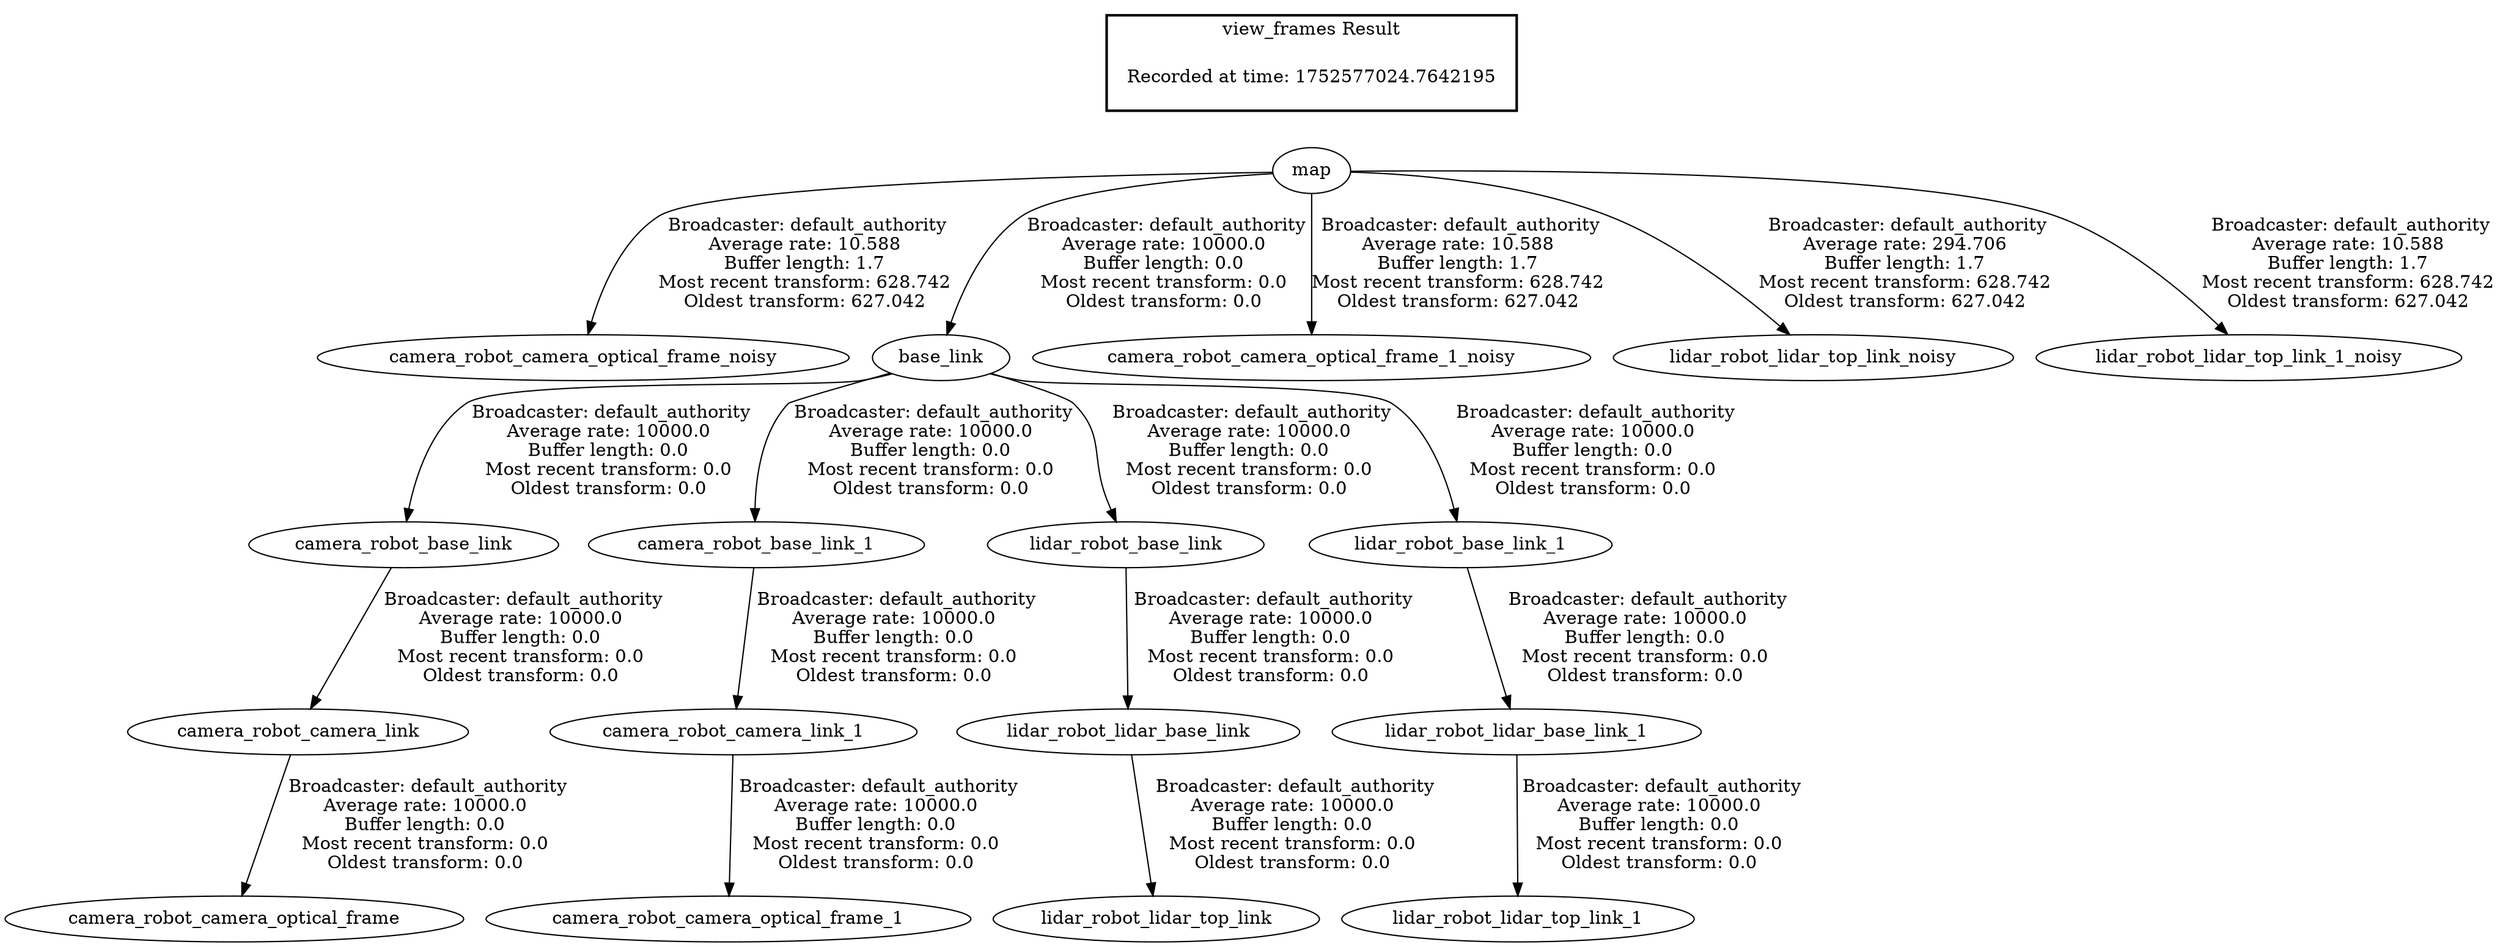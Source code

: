 digraph G {
"map" -> "camera_robot_camera_optical_frame_noisy"[label=" Broadcaster: default_authority\nAverage rate: 10.588\nBuffer length: 1.7\nMost recent transform: 628.742\nOldest transform: 627.042\n"];
"camera_robot_base_link" -> "camera_robot_camera_link"[label=" Broadcaster: default_authority\nAverage rate: 10000.0\nBuffer length: 0.0\nMost recent transform: 0.0\nOldest transform: 0.0\n"];
"base_link" -> "camera_robot_base_link"[label=" Broadcaster: default_authority\nAverage rate: 10000.0\nBuffer length: 0.0\nMost recent transform: 0.0\nOldest transform: 0.0\n"];
"camera_robot_base_link_1" -> "camera_robot_camera_link_1"[label=" Broadcaster: default_authority\nAverage rate: 10000.0\nBuffer length: 0.0\nMost recent transform: 0.0\nOldest transform: 0.0\n"];
"base_link" -> "camera_robot_base_link_1"[label=" Broadcaster: default_authority\nAverage rate: 10000.0\nBuffer length: 0.0\nMost recent transform: 0.0\nOldest transform: 0.0\n"];
"camera_robot_camera_link" -> "camera_robot_camera_optical_frame"[label=" Broadcaster: default_authority\nAverage rate: 10000.0\nBuffer length: 0.0\nMost recent transform: 0.0\nOldest transform: 0.0\n"];
"camera_robot_camera_link_1" -> "camera_robot_camera_optical_frame_1"[label=" Broadcaster: default_authority\nAverage rate: 10000.0\nBuffer length: 0.0\nMost recent transform: 0.0\nOldest transform: 0.0\n"];
"lidar_robot_base_link" -> "lidar_robot_lidar_base_link"[label=" Broadcaster: default_authority\nAverage rate: 10000.0\nBuffer length: 0.0\nMost recent transform: 0.0\nOldest transform: 0.0\n"];
"base_link" -> "lidar_robot_base_link"[label=" Broadcaster: default_authority\nAverage rate: 10000.0\nBuffer length: 0.0\nMost recent transform: 0.0\nOldest transform: 0.0\n"];
"lidar_robot_base_link_1" -> "lidar_robot_lidar_base_link_1"[label=" Broadcaster: default_authority\nAverage rate: 10000.0\nBuffer length: 0.0\nMost recent transform: 0.0\nOldest transform: 0.0\n"];
"base_link" -> "lidar_robot_base_link_1"[label=" Broadcaster: default_authority\nAverage rate: 10000.0\nBuffer length: 0.0\nMost recent transform: 0.0\nOldest transform: 0.0\n"];
"lidar_robot_lidar_base_link" -> "lidar_robot_lidar_top_link"[label=" Broadcaster: default_authority\nAverage rate: 10000.0\nBuffer length: 0.0\nMost recent transform: 0.0\nOldest transform: 0.0\n"];
"lidar_robot_lidar_base_link_1" -> "lidar_robot_lidar_top_link_1"[label=" Broadcaster: default_authority\nAverage rate: 10000.0\nBuffer length: 0.0\nMost recent transform: 0.0\nOldest transform: 0.0\n"];
"map" -> "base_link"[label=" Broadcaster: default_authority\nAverage rate: 10000.0\nBuffer length: 0.0\nMost recent transform: 0.0\nOldest transform: 0.0\n"];
"map" -> "camera_robot_camera_optical_frame_1_noisy"[label=" Broadcaster: default_authority\nAverage rate: 10.588\nBuffer length: 1.7\nMost recent transform: 628.742\nOldest transform: 627.042\n"];
"map" -> "lidar_robot_lidar_top_link_noisy"[label=" Broadcaster: default_authority\nAverage rate: 294.706\nBuffer length: 1.7\nMost recent transform: 628.742\nOldest transform: 627.042\n"];
"map" -> "lidar_robot_lidar_top_link_1_noisy"[label=" Broadcaster: default_authority\nAverage rate: 10.588\nBuffer length: 1.7\nMost recent transform: 628.742\nOldest transform: 627.042\n"];
edge [style=invis];
 subgraph cluster_legend { style=bold; color=black; label ="view_frames Result";
"Recorded at time: 1752577024.7642195"[ shape=plaintext ] ;
}->"map";
}